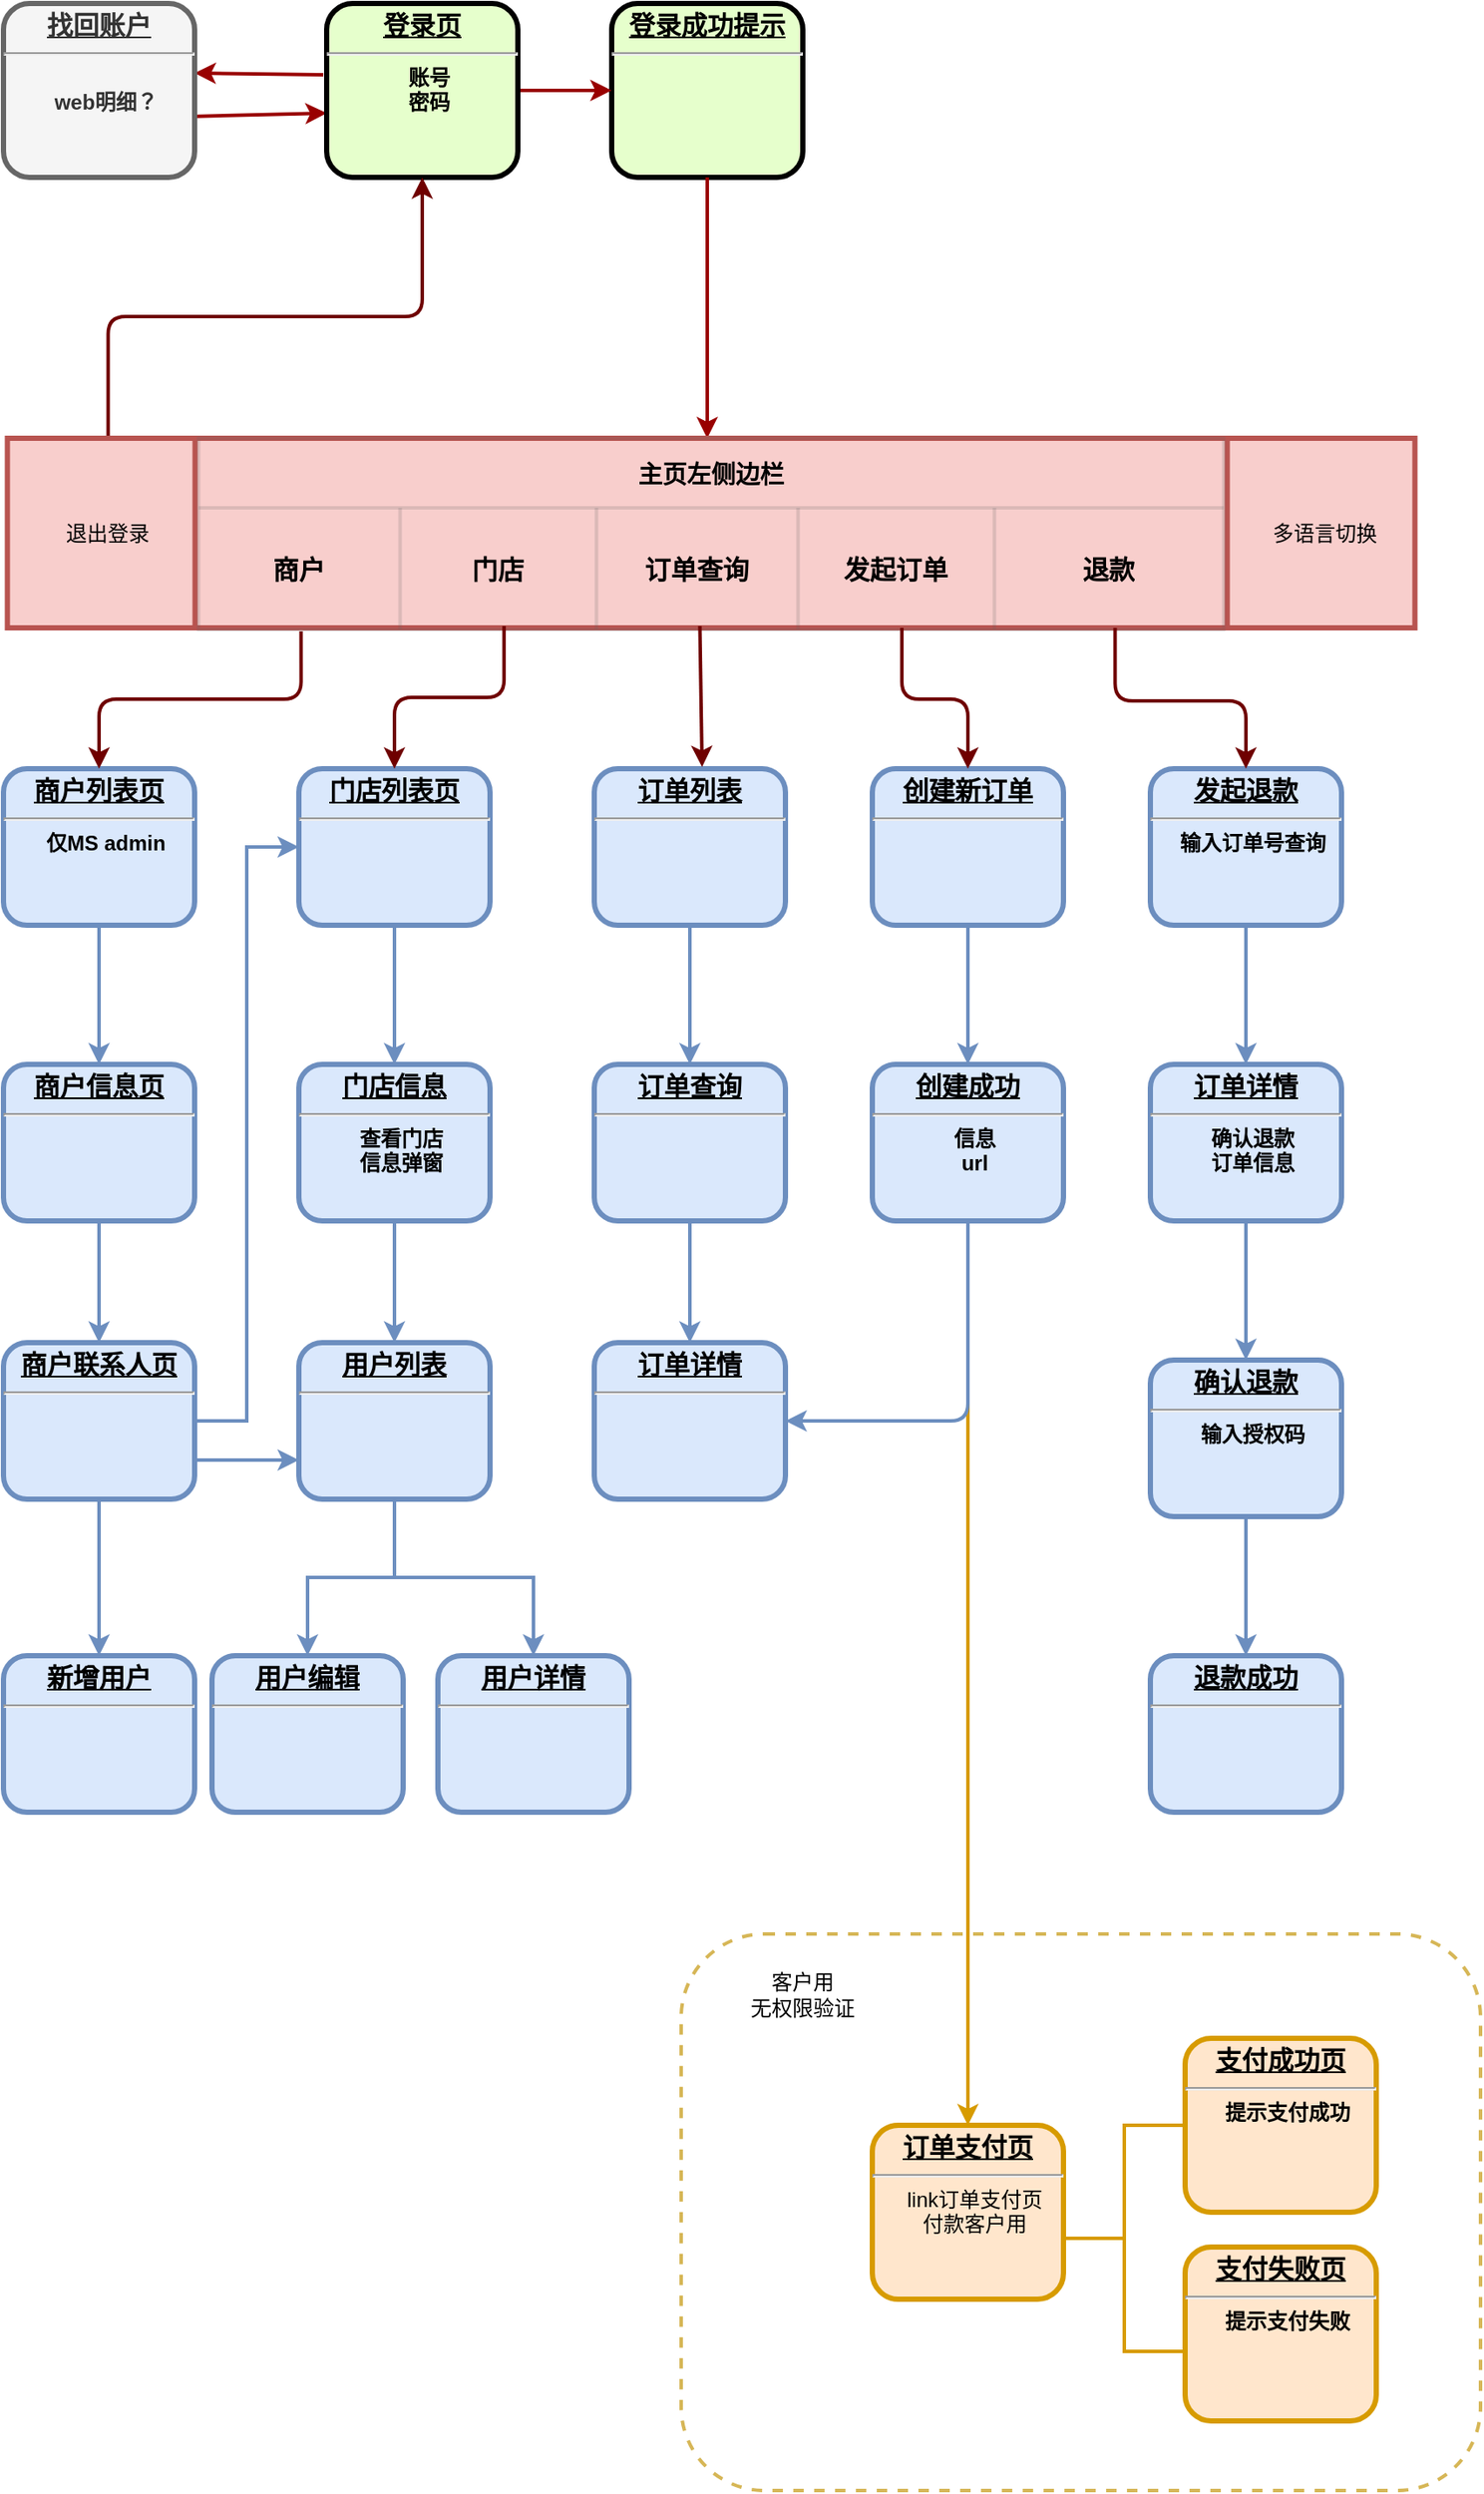<mxfile version="26.0.4">
  <diagram name="Page-1" id="c7558073-3199-34d8-9f00-42111426c3f3">
    <mxGraphModel dx="1434" dy="746" grid="1" gridSize="10" guides="1" tooltips="1" connect="1" arrows="1" fold="1" page="1" pageScale="1" pageWidth="826" pageHeight="1169" background="none" math="0" shadow="0">
      <root>
        <mxCell id="0" />
        <mxCell id="1" parent="0" />
        <mxCell id="2" value="&lt;p style=&quot;margin: 0px; margin-top: 4px; text-align: center; text-decoration: underline;&quot;&gt;&lt;font style=&quot;font-size: 15px;&quot;&gt;登录成功提示&lt;/font&gt;&lt;/p&gt;&lt;hr&gt;&lt;p style=&quot;margin: 0px; margin-left: 8px;&quot;&gt;&lt;br&gt;&lt;/p&gt;" style="verticalAlign=middle;align=center;overflow=fill;fontSize=12;fontFamily=Helvetica;html=1;rounded=1;fontStyle=1;strokeWidth=3;fillColor=#E6FFCC;strokeColor=default;fontColor=default;" parent="1" vertex="1">
          <mxGeometry x="380" y="60" width="110" height="100" as="geometry" />
        </mxCell>
        <mxCell id="5AorsIgvm4bH7aJcMWdh-177" value="" style="edgeStyle=elbowEdgeStyle;rounded=0;orthogonalLoop=1;jettySize=auto;html=1;fillColor=#dae8fc;strokeColor=#6c8ebf;strokeWidth=2;" edge="1" parent="1" source="10" target="5AorsIgvm4bH7aJcMWdh-176">
          <mxGeometry relative="1" as="geometry" />
        </mxCell>
        <mxCell id="10" value="&lt;p style=&quot;margin: 0px; margin-top: 4px; text-align: center; text-decoration: underline;&quot;&gt;&lt;strong&gt;&lt;font style=&quot;font-size: 15px;&quot;&gt;商户列表页&lt;/font&gt;&lt;/strong&gt;&lt;/p&gt;&lt;hr&gt;&lt;p style=&quot;margin: 0px; margin-left: 8px;&quot;&gt;仅MS admin&lt;/p&gt;" style="verticalAlign=middle;align=center;overflow=fill;fontSize=12;fontFamily=Helvetica;html=1;rounded=1;fontStyle=1;strokeWidth=3;fillColor=#dae8fc;strokeColor=#6c8ebf;" parent="1" vertex="1">
          <mxGeometry x="30" y="500" width="110" height="90" as="geometry" />
        </mxCell>
        <mxCell id="92" value="" style="edgeStyle=elbowEdgeStyle;elbow=horizontal;strokeColor=#990000;strokeWidth=2;exitX=0.5;exitY=1;exitDx=0;exitDy=0;" parent="1" source="2" target="5AorsIgvm4bH7aJcMWdh-110" edge="1">
          <mxGeometry width="100" height="100" relative="1" as="geometry">
            <mxPoint x="250" y="422" as="sourcePoint" />
            <mxPoint x="439" y="290" as="targetPoint" />
            <Array as="points" />
          </mxGeometry>
        </mxCell>
        <mxCell id="93" value="" style="elbow=horizontal;strokeColor=#990000;strokeWidth=2;entryX=0;entryY=0.63;entryDx=0;entryDy=0;entryPerimeter=0;exitX=0.973;exitY=0.65;exitDx=0;exitDy=0;exitPerimeter=0;" parent="1" source="5AorsIgvm4bH7aJcMWdh-119" target="5AorsIgvm4bH7aJcMWdh-97" edge="1">
          <mxGeometry width="100" height="100" relative="1" as="geometry">
            <mxPoint x="121.98" y="131" as="sourcePoint" />
            <mxPoint x="100" y="200" as="targetPoint" />
          </mxGeometry>
        </mxCell>
        <mxCell id="5AorsIgvm4bH7aJcMWdh-99" value="" style="edgeStyle=orthogonalEdgeStyle;rounded=1;orthogonalLoop=1;jettySize=auto;html=1;curved=0;strokeWidth=2;strokeColor=light-dark(#990000, #ededed);" edge="1" parent="1" source="5AorsIgvm4bH7aJcMWdh-97" target="2">
          <mxGeometry relative="1" as="geometry">
            <Array as="points">
              <mxPoint x="270" y="121" />
            </Array>
          </mxGeometry>
        </mxCell>
        <mxCell id="5AorsIgvm4bH7aJcMWdh-97" value="&lt;p style=&quot;margin: 0px; margin-top: 4px; text-align: center; text-decoration: underline;&quot;&gt;&lt;font style=&quot;font-size: 15px;&quot;&gt;登录页&lt;/font&gt;&lt;/p&gt;&lt;hr&gt;&lt;p style=&quot;margin: 0px; margin-left: 8px;&quot;&gt;账号&lt;/p&gt;&lt;p style=&quot;margin: 0px; margin-left: 8px;&quot;&gt;密码&lt;/p&gt;&lt;p style=&quot;margin: 0px; margin-left: 8px;&quot;&gt;&lt;br&gt;&lt;/p&gt;" style="verticalAlign=middle;align=center;overflow=fill;fontSize=12;fontFamily=Helvetica;html=1;rounded=1;fontStyle=1;strokeWidth=3;fillColor=#E6FFCC" vertex="1" parent="1">
          <mxGeometry x="216" y="60" width="110" height="100" as="geometry" />
        </mxCell>
        <mxCell id="5AorsIgvm4bH7aJcMWdh-115" style="edgeStyle=elbowEdgeStyle;rounded=1;orthogonalLoop=1;jettySize=auto;html=1;exitX=0.5;exitY=0;exitDx=0;exitDy=0;curved=0;strokeWidth=2;entryX=0.5;entryY=1;entryDx=0;entryDy=0;elbow=vertical;fillColor=#a20025;strokeColor=#6F0000;" edge="1" parent="1" source="5AorsIgvm4bH7aJcMWdh-111" target="5AorsIgvm4bH7aJcMWdh-97">
          <mxGeometry relative="1" as="geometry">
            <mxPoint x="240" y="270" as="targetPoint" />
            <Array as="points">
              <mxPoint x="200" y="240" />
            </Array>
          </mxGeometry>
        </mxCell>
        <mxCell id="5AorsIgvm4bH7aJcMWdh-118" value="" style="elbow=vertical;strokeColor=#990000;strokeWidth=2;exitX=-0.018;exitY=0.41;exitDx=0;exitDy=0;exitPerimeter=0;entryX=1;entryY=0.4;entryDx=0;entryDy=0;entryPerimeter=0;" edge="1" parent="1" source="5AorsIgvm4bH7aJcMWdh-97" target="5AorsIgvm4bH7aJcMWdh-119">
          <mxGeometry width="100" height="100" relative="1" as="geometry">
            <mxPoint x="210" y="110" as="sourcePoint" />
            <mxPoint x="118.02" y="110" as="targetPoint" />
          </mxGeometry>
        </mxCell>
        <mxCell id="5AorsIgvm4bH7aJcMWdh-119" value="&lt;p style=&quot;margin: 0px; margin-top: 4px; text-align: center; text-decoration: underline;&quot;&gt;&lt;font style=&quot;font-size: 15px;&quot;&gt;找回账户&lt;/font&gt;&lt;/p&gt;&lt;hr&gt;&lt;p style=&quot;margin: 0px; margin-left: 8px;&quot;&gt;&lt;br&gt;&lt;/p&gt;&lt;p style=&quot;margin: 0px; margin-left: 8px;&quot;&gt;web明细？&lt;/p&gt;" style="verticalAlign=middle;align=center;overflow=fill;fontSize=12;fontFamily=Helvetica;html=1;rounded=1;fontStyle=1;strokeWidth=3;fillColor=#f5f5f5;strokeColor=#666666;fontColor=#333333;" vertex="1" parent="1">
          <mxGeometry x="30" y="60" width="110" height="100" as="geometry" />
        </mxCell>
        <mxCell id="5AorsIgvm4bH7aJcMWdh-158" value="" style="group;fillColor=#ffe6cc;strokeColor=#d79b00;" vertex="1" connectable="0" parent="1">
          <mxGeometry x="142.25" y="310" width="700" height="110" as="geometry" />
        </mxCell>
        <mxCell id="5AorsIgvm4bH7aJcMWdh-110" value="" style="shape=process;whiteSpace=wrap;align=center;verticalAlign=middle;size=0.133;fontStyle=1;strokeWidth=3;fillColor=#f8cecc;fontSize=15;strokeColor=#b85450;" vertex="1" parent="5AorsIgvm4bH7aJcMWdh-158">
          <mxGeometry x="-110" width="810" height="109" as="geometry" />
        </mxCell>
        <mxCell id="5AorsIgvm4bH7aJcMWdh-116" value="多语言切换" style="text;strokeColor=none;align=center;fillColor=none;html=1;verticalAlign=middle;whiteSpace=wrap;rounded=0;" vertex="1" parent="5AorsIgvm4bH7aJcMWdh-158">
          <mxGeometry x="612.75" y="40" width="70.542" height="30" as="geometry" />
        </mxCell>
        <mxCell id="5AorsIgvm4bH7aJcMWdh-151" value="主页左侧边栏" style="shape=table;startSize=40;container=1;collapsible=0;childLayout=tableLayout;fillColor=none;fontSize=14;fontStyle=1;strokeColor=light-dark(#666666,#EDEDED);opacity=20;strokeWidth=2;" vertex="1" parent="5AorsIgvm4bH7aJcMWdh-158">
          <mxGeometry width="590" height="110" as="geometry" />
        </mxCell>
        <mxCell id="5AorsIgvm4bH7aJcMWdh-152" value="" style="shape=tableRow;horizontal=0;startSize=0;swimlaneHead=0;swimlaneBody=0;strokeColor=light-dark(#000000,#EDEDED);top=0;left=0;bottom=0;right=0;collapsible=0;dropTarget=0;fillColor=none;points=[[0,0.5],[1,0.5]];portConstraint=eastwest;opacity=70;" vertex="1" parent="5AorsIgvm4bH7aJcMWdh-151">
          <mxGeometry y="40" width="590" height="70" as="geometry" />
        </mxCell>
        <mxCell id="5AorsIgvm4bH7aJcMWdh-153" value="&lt;span style=&quot;font-size: 15px; font-weight: 700;&quot;&gt;商户&lt;/span&gt;" style="shape=partialRectangle;html=1;whiteSpace=wrap;connectable=0;strokeColor=light-dark(#000000,#EDEDED);overflow=hidden;fillColor=none;top=0;left=0;bottom=0;right=0;pointerEvents=1;opacity=70;" vertex="1" parent="5AorsIgvm4bH7aJcMWdh-152">
          <mxGeometry width="116" height="70" as="geometry">
            <mxRectangle width="116" height="70" as="alternateBounds" />
          </mxGeometry>
        </mxCell>
        <mxCell id="5AorsIgvm4bH7aJcMWdh-154" value="&lt;span style=&quot;font-size: 15px; font-weight: 700;&quot;&gt;门店&lt;/span&gt;" style="shape=partialRectangle;html=1;whiteSpace=wrap;connectable=0;strokeColor=light-dark(#000000,#EDEDED);overflow=hidden;fillColor=none;top=0;left=0;bottom=0;right=0;pointerEvents=1;opacity=70;" vertex="1" parent="5AorsIgvm4bH7aJcMWdh-152">
          <mxGeometry x="116" width="113" height="70" as="geometry">
            <mxRectangle width="113" height="70" as="alternateBounds" />
          </mxGeometry>
        </mxCell>
        <mxCell id="5AorsIgvm4bH7aJcMWdh-155" value="&lt;span style=&quot;font-size: 15px; font-weight: 700;&quot;&gt;订单查询&lt;/span&gt;" style="shape=partialRectangle;html=1;whiteSpace=wrap;connectable=0;strokeColor=light-dark(#000000,#EDEDED);overflow=hidden;fillColor=none;top=0;left=0;bottom=0;right=0;pointerEvents=1;opacity=70;" vertex="1" parent="5AorsIgvm4bH7aJcMWdh-152">
          <mxGeometry x="229" width="116" height="70" as="geometry">
            <mxRectangle width="116" height="70" as="alternateBounds" />
          </mxGeometry>
        </mxCell>
        <mxCell id="5AorsIgvm4bH7aJcMWdh-156" value="&lt;span style=&quot;font-size: 15px; font-weight: 700;&quot;&gt;发起订单&lt;/span&gt;" style="shape=partialRectangle;html=1;whiteSpace=wrap;connectable=0;strokeColor=light-dark(#000000,#EDEDED);overflow=hidden;fillColor=none;top=0;left=0;bottom=0;right=0;pointerEvents=1;opacity=70;" vertex="1" parent="5AorsIgvm4bH7aJcMWdh-152">
          <mxGeometry x="345" width="113" height="70" as="geometry">
            <mxRectangle width="113" height="70" as="alternateBounds" />
          </mxGeometry>
        </mxCell>
        <mxCell id="5AorsIgvm4bH7aJcMWdh-157" value="&lt;span style=&quot;font-size: 15px; font-weight: 700;&quot;&gt;退款&lt;/span&gt;" style="shape=partialRectangle;html=1;whiteSpace=wrap;connectable=0;strokeColor=light-dark(#000000,#EDEDED);overflow=hidden;fillColor=none;top=0;left=0;bottom=0;right=0;pointerEvents=1;opacity=70;" vertex="1" parent="5AorsIgvm4bH7aJcMWdh-152">
          <mxGeometry x="458" width="132" height="70" as="geometry">
            <mxRectangle width="132" height="70" as="alternateBounds" />
          </mxGeometry>
        </mxCell>
        <mxCell id="5AorsIgvm4bH7aJcMWdh-111" value="&lt;div&gt;&lt;span style=&quot;background-color: transparent; color: light-dark(rgb(0, 0, 0), rgb(255, 255, 255));&quot;&gt;退出登录&lt;/span&gt;&lt;/div&gt;" style="text;strokeColor=none;align=center;fillColor=none;html=1;verticalAlign=middle;whiteSpace=wrap;rounded=0;" vertex="1" parent="5AorsIgvm4bH7aJcMWdh-158">
          <mxGeometry x="-82.248" y="39.5" width="60.465" height="30" as="geometry" />
        </mxCell>
        <mxCell id="5AorsIgvm4bH7aJcMWdh-181" value="" style="edgeStyle=elbowEdgeStyle;rounded=0;orthogonalLoop=1;jettySize=auto;html=1;fillColor=#dae8fc;strokeColor=#6c8ebf;strokeWidth=2;" edge="1" parent="1" source="5AorsIgvm4bH7aJcMWdh-159" target="5AorsIgvm4bH7aJcMWdh-180">
          <mxGeometry relative="1" as="geometry" />
        </mxCell>
        <mxCell id="5AorsIgvm4bH7aJcMWdh-159" value="&lt;p style=&quot;margin: 0px; margin-top: 4px; text-align: center; text-decoration: underline;&quot;&gt;&lt;strong&gt;&lt;font style=&quot;font-size: 15px;&quot;&gt;门店列表页&lt;/font&gt;&lt;/strong&gt;&lt;/p&gt;&lt;hr&gt;&lt;p style=&quot;margin: 0px; margin-left: 8px;&quot;&gt;&lt;br&gt;&lt;/p&gt;" style="verticalAlign=middle;align=center;overflow=fill;fontSize=12;fontFamily=Helvetica;html=1;rounded=1;fontStyle=1;strokeWidth=3;fillColor=#dae8fc;strokeColor=#6c8ebf;" vertex="1" parent="1">
          <mxGeometry x="200" y="500" width="110" height="90" as="geometry" />
        </mxCell>
        <mxCell id="5AorsIgvm4bH7aJcMWdh-162" value="" style="edgeStyle=elbowEdgeStyle;rounded=0;orthogonalLoop=1;jettySize=auto;html=1;fillColor=#dae8fc;strokeColor=#6c8ebf;strokeWidth=2;" edge="1" parent="1" source="5AorsIgvm4bH7aJcMWdh-160" target="5AorsIgvm4bH7aJcMWdh-161">
          <mxGeometry relative="1" as="geometry" />
        </mxCell>
        <mxCell id="5AorsIgvm4bH7aJcMWdh-160" value="&lt;p style=&quot;margin: 0px; margin-top: 4px; text-align: center; text-decoration: underline;&quot;&gt;&lt;span style=&quot;font-size: 15px;&quot;&gt;订单列表&lt;/span&gt;&lt;/p&gt;&lt;hr&gt;&lt;p style=&quot;margin: 0px; margin-left: 8px;&quot;&gt;&lt;br&gt;&lt;/p&gt;" style="verticalAlign=middle;align=center;overflow=fill;fontSize=12;fontFamily=Helvetica;html=1;rounded=1;fontStyle=1;strokeWidth=3;fillColor=#dae8fc;strokeColor=#6c8ebf;" vertex="1" parent="1">
          <mxGeometry x="370" y="500" width="110" height="90" as="geometry" />
        </mxCell>
        <mxCell id="5AorsIgvm4bH7aJcMWdh-167" value="" style="edgeStyle=elbowEdgeStyle;rounded=0;orthogonalLoop=1;jettySize=auto;html=1;fillColor=#dae8fc;strokeColor=#6c8ebf;strokeWidth=2;" edge="1" parent="1" source="5AorsIgvm4bH7aJcMWdh-161" target="5AorsIgvm4bH7aJcMWdh-166">
          <mxGeometry relative="1" as="geometry" />
        </mxCell>
        <mxCell id="5AorsIgvm4bH7aJcMWdh-161" value="&lt;p style=&quot;margin: 0px; margin-top: 4px; text-align: center; text-decoration: underline;&quot;&gt;&lt;span style=&quot;font-size: 15px;&quot;&gt;订单查询&lt;/span&gt;&lt;/p&gt;&lt;hr&gt;&lt;p style=&quot;margin: 0px; margin-left: 8px;&quot;&gt;&lt;br&gt;&lt;/p&gt;" style="verticalAlign=middle;align=center;overflow=fill;fontSize=12;fontFamily=Helvetica;html=1;rounded=1;fontStyle=1;strokeWidth=3;fillColor=#dae8fc;strokeColor=#6c8ebf;" vertex="1" parent="1">
          <mxGeometry x="370" y="670" width="110" height="90" as="geometry" />
        </mxCell>
        <mxCell id="5AorsIgvm4bH7aJcMWdh-163" value="" style="group" vertex="1" connectable="0" parent="1">
          <mxGeometry x="530" y="1230" width="290" height="220" as="geometry" />
        </mxCell>
        <mxCell id="5AorsIgvm4bH7aJcMWdh-121" value="&lt;p style=&quot;margin: 0px; margin-top: 4px; text-align: center; text-decoration: underline;&quot;&gt;&lt;span style=&quot;font-size: 15px;&quot;&gt;订单支付页&lt;/span&gt;&lt;/p&gt;&lt;hr&gt;&lt;p style=&quot;margin: 0px; margin-left: 8px;&quot;&gt;&lt;span style=&quot;font-weight: normal;&quot;&gt;link订单支付页&lt;/span&gt;&lt;/p&gt;&lt;p style=&quot;margin: 0px; margin-left: 8px;&quot;&gt;&lt;span style=&quot;font-weight: normal;&quot;&gt;付款客户用&lt;/span&gt;&lt;/p&gt;" style="verticalAlign=middle;align=center;overflow=fill;fontSize=12;fontFamily=Helvetica;html=1;rounded=1;fontStyle=1;strokeWidth=3;fillColor=#ffe6cc;strokeColor=#d79b00;" vertex="1" parent="5AorsIgvm4bH7aJcMWdh-163">
          <mxGeometry y="50" width="110" height="100" as="geometry" />
        </mxCell>
        <mxCell id="5AorsIgvm4bH7aJcMWdh-122" value="&lt;p style=&quot;margin: 0px; margin-top: 4px; text-align: center; text-decoration: underline;&quot;&gt;&lt;span style=&quot;font-size: 15px;&quot;&gt;支付成功页&lt;/span&gt;&lt;/p&gt;&lt;hr&gt;&lt;p style=&quot;margin: 0px; margin-left: 8px;&quot;&gt;提示支付成功&lt;/p&gt;" style="verticalAlign=middle;align=center;overflow=fill;fontSize=12;fontFamily=Helvetica;html=1;rounded=1;fontStyle=1;strokeWidth=3;fillColor=#ffe6cc;strokeColor=#d79b00;" vertex="1" parent="5AorsIgvm4bH7aJcMWdh-163">
          <mxGeometry x="180" width="110" height="100" as="geometry" />
        </mxCell>
        <mxCell id="5AorsIgvm4bH7aJcMWdh-125" value="" style="strokeWidth=2;html=1;shape=mxgraph.flowchart.annotation_2;align=left;labelPosition=right;pointerEvents=1;fillColor=#ffe6cc;strokeColor=#d79b00;" vertex="1" parent="5AorsIgvm4bH7aJcMWdh-163">
          <mxGeometry x="110" y="50" width="70" height="130" as="geometry" />
        </mxCell>
        <mxCell id="5AorsIgvm4bH7aJcMWdh-130" value="&lt;p style=&quot;margin: 0px; margin-top: 4px; text-align: center; text-decoration: underline;&quot;&gt;&lt;span style=&quot;font-size: 15px;&quot;&gt;支付失败页&lt;/span&gt;&lt;/p&gt;&lt;hr&gt;&lt;p style=&quot;margin: 0px; margin-left: 8px;&quot;&gt;提示支付失败&lt;/p&gt;&lt;p style=&quot;margin: 0px; margin-left: 8px;&quot;&gt;&lt;br&gt;&lt;/p&gt;" style="verticalAlign=middle;align=center;overflow=fill;fontSize=12;fontFamily=Helvetica;html=1;rounded=1;fontStyle=1;strokeWidth=3;fillColor=#ffe6cc;strokeColor=#d79b00;" vertex="1" parent="5AorsIgvm4bH7aJcMWdh-163">
          <mxGeometry x="180" y="120" width="110" height="100" as="geometry" />
        </mxCell>
        <mxCell id="5AorsIgvm4bH7aJcMWdh-166" value="&lt;p style=&quot;margin: 0px; margin-top: 4px; text-align: center; text-decoration: underline;&quot;&gt;&lt;span style=&quot;font-size: 15px;&quot;&gt;订单详情&lt;/span&gt;&lt;/p&gt;&lt;hr&gt;&lt;p style=&quot;margin: 0px; margin-left: 8px;&quot;&gt;&lt;br&gt;&lt;/p&gt;" style="verticalAlign=middle;align=center;overflow=fill;fontSize=12;fontFamily=Helvetica;html=1;rounded=1;fontStyle=1;strokeWidth=3;fillColor=#dae8fc;strokeColor=#6c8ebf;" vertex="1" parent="1">
          <mxGeometry x="370" y="830" width="110" height="90" as="geometry" />
        </mxCell>
        <mxCell id="5AorsIgvm4bH7aJcMWdh-201" style="edgeStyle=elbowEdgeStyle;rounded=1;orthogonalLoop=1;jettySize=auto;html=1;exitX=0.5;exitY=1;exitDx=0;exitDy=0;curved=0;fillColor=#ffe6cc;strokeColor=#d79b00;strokeWidth=2;elbow=vertical;" edge="1" parent="1" source="5AorsIgvm4bH7aJcMWdh-213" target="5AorsIgvm4bH7aJcMWdh-121">
          <mxGeometry relative="1" as="geometry" />
        </mxCell>
        <mxCell id="5AorsIgvm4bH7aJcMWdh-214" value="" style="edgeStyle=elbowEdgeStyle;rounded=0;orthogonalLoop=1;jettySize=auto;html=1;fillColor=#dae8fc;strokeColor=#6c8ebf;strokeWidth=2;" edge="1" parent="1" source="5AorsIgvm4bH7aJcMWdh-168" target="5AorsIgvm4bH7aJcMWdh-213">
          <mxGeometry relative="1" as="geometry" />
        </mxCell>
        <mxCell id="5AorsIgvm4bH7aJcMWdh-168" value="&lt;p style=&quot;margin: 0px; margin-top: 4px; text-align: center; text-decoration: underline;&quot;&gt;&lt;span style=&quot;font-size: 15px;&quot;&gt;创建新订单&lt;/span&gt;&lt;/p&gt;&lt;hr&gt;&lt;p style=&quot;margin: 0px; margin-left: 8px;&quot;&gt;&lt;br&gt;&lt;/p&gt;" style="verticalAlign=middle;align=center;overflow=fill;fontSize=12;fontFamily=Helvetica;html=1;rounded=1;fontStyle=1;strokeWidth=3;fillColor=#dae8fc;strokeColor=#6c8ebf;" vertex="1" parent="1">
          <mxGeometry x="530" y="500" width="110" height="90" as="geometry" />
        </mxCell>
        <mxCell id="5AorsIgvm4bH7aJcMWdh-171" value="" style="edgeStyle=elbowEdgeStyle;rounded=0;orthogonalLoop=1;jettySize=auto;html=1;fillColor=#dae8fc;strokeColor=#6c8ebf;strokeWidth=2;" edge="1" parent="1" source="5AorsIgvm4bH7aJcMWdh-169" target="5AorsIgvm4bH7aJcMWdh-170">
          <mxGeometry relative="1" as="geometry" />
        </mxCell>
        <mxCell id="5AorsIgvm4bH7aJcMWdh-169" value="&lt;p style=&quot;margin: 0px; margin-top: 4px; text-align: center; text-decoration: underline;&quot;&gt;&lt;span style=&quot;font-size: 15px;&quot;&gt;发起退款&lt;/span&gt;&lt;/p&gt;&lt;hr&gt;&lt;p style=&quot;margin: 0px; margin-left: 8px;&quot;&gt;输入订单号查询&lt;/p&gt;" style="verticalAlign=middle;align=center;overflow=fill;fontSize=12;fontFamily=Helvetica;html=1;rounded=1;fontStyle=1;strokeWidth=3;fillColor=#dae8fc;strokeColor=#6c8ebf;" vertex="1" parent="1">
          <mxGeometry x="690" y="500" width="110" height="90" as="geometry" />
        </mxCell>
        <mxCell id="5AorsIgvm4bH7aJcMWdh-173" value="" style="edgeStyle=elbowEdgeStyle;rounded=0;orthogonalLoop=1;jettySize=auto;html=1;fillColor=#dae8fc;strokeColor=#6c8ebf;strokeWidth=2;" edge="1" parent="1" source="5AorsIgvm4bH7aJcMWdh-170" target="5AorsIgvm4bH7aJcMWdh-172">
          <mxGeometry relative="1" as="geometry" />
        </mxCell>
        <mxCell id="5AorsIgvm4bH7aJcMWdh-170" value="&lt;p style=&quot;margin: 0px; margin-top: 4px; text-align: center; text-decoration: underline;&quot;&gt;&lt;span style=&quot;font-size: 15px;&quot;&gt;订单详情&lt;/span&gt;&lt;/p&gt;&lt;hr&gt;&lt;p style=&quot;margin: 0px; margin-left: 8px;&quot;&gt;确认退款&lt;/p&gt;&lt;p style=&quot;margin: 0px; margin-left: 8px;&quot;&gt;订单信息&lt;/p&gt;" style="verticalAlign=middle;align=center;overflow=fill;fontSize=12;fontFamily=Helvetica;html=1;rounded=1;fontStyle=1;strokeWidth=3;fillColor=#dae8fc;strokeColor=#6c8ebf;" vertex="1" parent="1">
          <mxGeometry x="690" y="670" width="110" height="90" as="geometry" />
        </mxCell>
        <mxCell id="5AorsIgvm4bH7aJcMWdh-175" value="" style="edgeStyle=elbowEdgeStyle;rounded=0;orthogonalLoop=1;jettySize=auto;html=1;fillColor=#dae8fc;strokeColor=#6c8ebf;strokeWidth=2;" edge="1" parent="1" source="5AorsIgvm4bH7aJcMWdh-172" target="5AorsIgvm4bH7aJcMWdh-174">
          <mxGeometry relative="1" as="geometry" />
        </mxCell>
        <mxCell id="5AorsIgvm4bH7aJcMWdh-172" value="&lt;p style=&quot;margin: 0px; margin-top: 4px; text-align: center; text-decoration: underline;&quot;&gt;&lt;span style=&quot;font-size: 15px;&quot;&gt;确认退款&lt;/span&gt;&lt;/p&gt;&lt;hr&gt;&lt;p style=&quot;margin: 0px; margin-left: 8px;&quot;&gt;输入授权码&lt;/p&gt;" style="verticalAlign=middle;align=center;overflow=fill;fontSize=12;fontFamily=Helvetica;html=1;rounded=1;fontStyle=1;strokeWidth=3;fillColor=#dae8fc;strokeColor=#6c8ebf;" vertex="1" parent="1">
          <mxGeometry x="690" y="840" width="110" height="90" as="geometry" />
        </mxCell>
        <mxCell id="5AorsIgvm4bH7aJcMWdh-174" value="&lt;p style=&quot;margin: 0px; margin-top: 4px; text-align: center; text-decoration: underline;&quot;&gt;&lt;span style=&quot;font-size: 15px;&quot;&gt;退款成功&lt;/span&gt;&lt;/p&gt;&lt;hr&gt;&lt;p style=&quot;margin: 0px; margin-left: 8px;&quot;&gt;&lt;br&gt;&lt;/p&gt;" style="verticalAlign=middle;align=center;overflow=fill;fontSize=12;fontFamily=Helvetica;html=1;rounded=1;fontStyle=1;strokeWidth=3;fillColor=#dae8fc;strokeColor=#6c8ebf;" vertex="1" parent="1">
          <mxGeometry x="690.0" y="1010" width="110" height="90" as="geometry" />
        </mxCell>
        <mxCell id="5AorsIgvm4bH7aJcMWdh-179" value="" style="edgeStyle=elbowEdgeStyle;rounded=0;orthogonalLoop=1;jettySize=auto;html=1;fillColor=#dae8fc;strokeColor=#6c8ebf;strokeWidth=2;" edge="1" parent="1" source="5AorsIgvm4bH7aJcMWdh-176" target="5AorsIgvm4bH7aJcMWdh-178">
          <mxGeometry relative="1" as="geometry" />
        </mxCell>
        <mxCell id="5AorsIgvm4bH7aJcMWdh-176" value="&lt;p style=&quot;margin: 0px; margin-top: 4px; text-align: center; text-decoration: underline;&quot;&gt;&lt;strong&gt;&lt;font style=&quot;font-size: 15px;&quot;&gt;商户信息页&lt;/font&gt;&lt;/strong&gt;&lt;/p&gt;&lt;hr&gt;&lt;p style=&quot;margin: 0px; margin-left: 8px;&quot;&gt;&lt;br&gt;&lt;/p&gt;" style="verticalAlign=middle;align=center;overflow=fill;fontSize=12;fontFamily=Helvetica;html=1;rounded=1;fontStyle=1;strokeWidth=3;fillColor=#dae8fc;strokeColor=#6c8ebf;" vertex="1" parent="1">
          <mxGeometry x="30" y="670" width="110" height="90" as="geometry" />
        </mxCell>
        <mxCell id="5AorsIgvm4bH7aJcMWdh-187" style="edgeStyle=elbowEdgeStyle;rounded=0;orthogonalLoop=1;jettySize=auto;html=1;exitX=1;exitY=0.5;exitDx=0;exitDy=0;entryX=0;entryY=0.5;entryDx=0;entryDy=0;strokeWidth=2;fillColor=#dae8fc;strokeColor=#6c8ebf;" edge="1" parent="1" source="5AorsIgvm4bH7aJcMWdh-178" target="5AorsIgvm4bH7aJcMWdh-159">
          <mxGeometry relative="1" as="geometry" />
        </mxCell>
        <mxCell id="5AorsIgvm4bH7aJcMWdh-188" style="edgeStyle=elbowEdgeStyle;rounded=0;orthogonalLoop=1;jettySize=auto;html=1;exitX=1;exitY=0.75;exitDx=0;exitDy=0;entryX=0;entryY=0.75;entryDx=0;entryDy=0;elbow=vertical;fillColor=#dae8fc;strokeColor=#6c8ebf;strokeWidth=2;" edge="1" parent="1" source="5AorsIgvm4bH7aJcMWdh-178" target="5AorsIgvm4bH7aJcMWdh-182">
          <mxGeometry relative="1" as="geometry" />
        </mxCell>
        <mxCell id="5AorsIgvm4bH7aJcMWdh-178" value="&lt;p style=&quot;margin: 0px; margin-top: 4px; text-align: center; text-decoration: underline;&quot;&gt;&lt;strong&gt;&lt;font style=&quot;font-size: 15px;&quot;&gt;商户联系人页&lt;/font&gt;&lt;/strong&gt;&lt;/p&gt;&lt;hr&gt;&lt;p style=&quot;margin: 0px; margin-left: 8px;&quot;&gt;&lt;br&gt;&lt;/p&gt;" style="verticalAlign=middle;align=center;overflow=fill;fontSize=12;fontFamily=Helvetica;html=1;rounded=1;fontStyle=1;strokeWidth=3;fillColor=#dae8fc;strokeColor=#6c8ebf;" vertex="1" parent="1">
          <mxGeometry x="30" y="830" width="110" height="90" as="geometry" />
        </mxCell>
        <mxCell id="5AorsIgvm4bH7aJcMWdh-183" value="" style="edgeStyle=elbowEdgeStyle;rounded=0;orthogonalLoop=1;jettySize=auto;html=1;fillColor=#dae8fc;strokeColor=#6c8ebf;strokeWidth=2;" edge="1" parent="1" source="5AorsIgvm4bH7aJcMWdh-180" target="5AorsIgvm4bH7aJcMWdh-182">
          <mxGeometry relative="1" as="geometry" />
        </mxCell>
        <mxCell id="5AorsIgvm4bH7aJcMWdh-180" value="&lt;p style=&quot;margin: 0px; margin-top: 4px; text-align: center; text-decoration: underline;&quot;&gt;&lt;span style=&quot;font-size: 15px;&quot;&gt;门店信息&lt;/span&gt;&lt;/p&gt;&lt;hr&gt;&lt;p style=&quot;margin: 0px; margin-left: 8px;&quot;&gt;查看门店&lt;/p&gt;&lt;p style=&quot;margin: 0px; margin-left: 8px;&quot;&gt;信息弹窗&lt;/p&gt;" style="verticalAlign=middle;align=center;overflow=fill;fontSize=12;fontFamily=Helvetica;html=1;rounded=1;fontStyle=1;strokeWidth=3;fillColor=#dae8fc;strokeColor=#6c8ebf;" vertex="1" parent="1">
          <mxGeometry x="200" y="670" width="110" height="90" as="geometry" />
        </mxCell>
        <mxCell id="5AorsIgvm4bH7aJcMWdh-193" style="edgeStyle=elbowEdgeStyle;rounded=0;orthogonalLoop=1;jettySize=auto;html=1;entryX=0.5;entryY=0;entryDx=0;entryDy=0;elbow=vertical;fillColor=#dae8fc;strokeColor=#6c8ebf;strokeWidth=2;" edge="1" parent="1" source="5AorsIgvm4bH7aJcMWdh-182" target="5AorsIgvm4bH7aJcMWdh-192">
          <mxGeometry relative="1" as="geometry" />
        </mxCell>
        <mxCell id="5AorsIgvm4bH7aJcMWdh-194" style="edgeStyle=elbowEdgeStyle;rounded=0;orthogonalLoop=1;jettySize=auto;html=1;entryX=0.5;entryY=0;entryDx=0;entryDy=0;elbow=vertical;fillColor=#dae8fc;strokeColor=#6c8ebf;strokeWidth=2;" edge="1" parent="1" source="5AorsIgvm4bH7aJcMWdh-182" target="5AorsIgvm4bH7aJcMWdh-185">
          <mxGeometry relative="1" as="geometry" />
        </mxCell>
        <mxCell id="5AorsIgvm4bH7aJcMWdh-182" value="&lt;p style=&quot;margin: 0px; margin-top: 4px; text-align: center; text-decoration: underline;&quot;&gt;&lt;span style=&quot;font-size: 15px;&quot;&gt;用户列表&lt;/span&gt;&lt;/p&gt;&lt;hr&gt;&lt;p style=&quot;margin: 0px; margin-left: 8px;&quot;&gt;&lt;br&gt;&lt;/p&gt;" style="verticalAlign=middle;align=center;overflow=fill;fontSize=12;fontFamily=Helvetica;html=1;rounded=1;fontStyle=1;strokeWidth=3;fillColor=#dae8fc;strokeColor=#6c8ebf;" vertex="1" parent="1">
          <mxGeometry x="200" y="830" width="110" height="90" as="geometry" />
        </mxCell>
        <mxCell id="5AorsIgvm4bH7aJcMWdh-185" value="&lt;p style=&quot;margin: 0px; margin-top: 4px; text-align: center; text-decoration: underline;&quot;&gt;&lt;span style=&quot;font-size: 15px;&quot;&gt;用户详情&lt;/span&gt;&lt;/p&gt;&lt;hr&gt;&lt;p style=&quot;margin: 0px; margin-left: 8px;&quot;&gt;&lt;br&gt;&lt;/p&gt;" style="verticalAlign=middle;align=center;overflow=fill;fontSize=12;fontFamily=Helvetica;html=1;rounded=1;fontStyle=1;strokeWidth=3;fillColor=#dae8fc;strokeColor=#6c8ebf;" vertex="1" parent="1">
          <mxGeometry x="280" y="1010" width="110" height="90" as="geometry" />
        </mxCell>
        <mxCell id="5AorsIgvm4bH7aJcMWdh-192" value="&lt;p style=&quot;margin: 0px; margin-top: 4px; text-align: center; text-decoration: underline;&quot;&gt;&lt;span style=&quot;font-size: 15px;&quot;&gt;用户编辑&lt;/span&gt;&lt;/p&gt;&lt;hr&gt;&lt;p style=&quot;margin: 0px; margin-left: 8px;&quot;&gt;&lt;br&gt;&lt;/p&gt;" style="verticalAlign=middle;align=center;overflow=fill;fontSize=12;fontFamily=Helvetica;html=1;rounded=1;fontStyle=1;strokeWidth=3;fillColor=#dae8fc;strokeColor=#6c8ebf;" vertex="1" parent="1">
          <mxGeometry x="150" y="1010" width="110" height="90" as="geometry" />
        </mxCell>
        <mxCell id="5AorsIgvm4bH7aJcMWdh-195" value="&lt;p style=&quot;margin: 0px; margin-top: 4px; text-align: center; text-decoration: underline;&quot;&gt;&lt;span style=&quot;font-size: 15px;&quot;&gt;新增用户&lt;/span&gt;&lt;/p&gt;&lt;hr&gt;&lt;p style=&quot;margin: 0px; margin-left: 8px;&quot;&gt;&lt;br&gt;&lt;/p&gt;" style="verticalAlign=middle;align=center;overflow=fill;fontSize=12;fontFamily=Helvetica;html=1;rounded=1;fontStyle=1;strokeWidth=3;fillColor=#dae8fc;strokeColor=#6c8ebf;" vertex="1" parent="1">
          <mxGeometry x="30" y="1010" width="110" height="90" as="geometry" />
        </mxCell>
        <mxCell id="5AorsIgvm4bH7aJcMWdh-199" style="edgeStyle=elbowEdgeStyle;rounded=1;orthogonalLoop=1;jettySize=auto;html=1;exitX=0.5;exitY=1;exitDx=0;exitDy=0;entryX=0.5;entryY=0;entryDx=0;entryDy=0;curved=0;fillColor=#dae8fc;strokeColor=#6c8ebf;strokeWidth=2;elbow=vertical;" edge="1" parent="1" source="5AorsIgvm4bH7aJcMWdh-178" target="5AorsIgvm4bH7aJcMWdh-195">
          <mxGeometry relative="1" as="geometry" />
        </mxCell>
        <mxCell id="5AorsIgvm4bH7aJcMWdh-203" value="" style="endArrow=classic;html=1;rounded=1;entryX=0.5;entryY=0;entryDx=0;entryDy=0;exitX=0.1;exitY=1.014;exitDx=0;exitDy=0;exitPerimeter=0;fillColor=#a20025;strokeColor=#6F0000;strokeWidth=2;edgeStyle=orthogonalEdgeStyle;" edge="1" parent="1" source="5AorsIgvm4bH7aJcMWdh-152" target="10">
          <mxGeometry width="50" height="50" relative="1" as="geometry">
            <mxPoint x="200" y="460" as="sourcePoint" />
            <mxPoint x="250" y="410" as="targetPoint" />
          </mxGeometry>
        </mxCell>
        <mxCell id="5AorsIgvm4bH7aJcMWdh-207" value="" style="endArrow=classic;html=1;rounded=1;exitX=0.298;exitY=0.971;exitDx=0;exitDy=0;exitPerimeter=0;entryX=0.5;entryY=0;entryDx=0;entryDy=0;edgeStyle=elbowEdgeStyle;elbow=vertical;fillColor=#a20025;strokeColor=#6F0000;strokeWidth=2;" edge="1" parent="1" source="5AorsIgvm4bH7aJcMWdh-152" target="5AorsIgvm4bH7aJcMWdh-159">
          <mxGeometry width="50" height="50" relative="1" as="geometry">
            <mxPoint x="330" y="460" as="sourcePoint" />
            <mxPoint x="380" y="410" as="targetPoint" />
          </mxGeometry>
        </mxCell>
        <mxCell id="5AorsIgvm4bH7aJcMWdh-208" value="" style="endArrow=classic;html=1;rounded=0;exitX=0.489;exitY=0.971;exitDx=0;exitDy=0;exitPerimeter=0;entryX=0.564;entryY=-0.011;entryDx=0;entryDy=0;entryPerimeter=0;fillColor=#a20025;strokeColor=#6F0000;strokeWidth=2;" edge="1" parent="1" source="5AorsIgvm4bH7aJcMWdh-152" target="5AorsIgvm4bH7aJcMWdh-160">
          <mxGeometry width="50" height="50" relative="1" as="geometry">
            <mxPoint x="410" y="590" as="sourcePoint" />
            <mxPoint x="450" y="480" as="targetPoint" />
            <Array as="points" />
          </mxGeometry>
        </mxCell>
        <mxCell id="5AorsIgvm4bH7aJcMWdh-210" value="" style="endArrow=classic;html=1;rounded=1;exitX=0.686;exitY=0.986;exitDx=0;exitDy=0;exitPerimeter=0;entryX=0.5;entryY=0;entryDx=0;entryDy=0;edgeStyle=elbowEdgeStyle;elbow=vertical;fillColor=#a20025;strokeColor=#6F0000;strokeWidth=2;curved=0;" edge="1" parent="1" source="5AorsIgvm4bH7aJcMWdh-152" target="5AorsIgvm4bH7aJcMWdh-168">
          <mxGeometry width="50" height="50" relative="1" as="geometry">
            <mxPoint x="410" y="590" as="sourcePoint" />
            <mxPoint x="460" y="540" as="targetPoint" />
            <Array as="points">
              <mxPoint x="570" y="460" />
            </Array>
          </mxGeometry>
        </mxCell>
        <mxCell id="5AorsIgvm4bH7aJcMWdh-211" value="" style="endArrow=classic;html=1;rounded=1;exitX=0.894;exitY=0.986;exitDx=0;exitDy=0;exitPerimeter=0;entryX=0.5;entryY=0;entryDx=0;entryDy=0;edgeStyle=elbowEdgeStyle;elbow=vertical;fillColor=#a20025;strokeColor=#6F0000;strokeWidth=2;curved=0;" edge="1" parent="1" source="5AorsIgvm4bH7aJcMWdh-152" target="5AorsIgvm4bH7aJcMWdh-169">
          <mxGeometry width="50" height="50" relative="1" as="geometry">
            <mxPoint x="690" y="420" as="sourcePoint" />
            <mxPoint x="728" y="501" as="targetPoint" />
            <Array as="points">
              <mxPoint x="713" y="461" />
            </Array>
          </mxGeometry>
        </mxCell>
        <mxCell id="5AorsIgvm4bH7aJcMWdh-213" value="&lt;p style=&quot;margin: 0px; margin-top: 4px; text-align: center; text-decoration: underline;&quot;&gt;&lt;span style=&quot;font-size: 15px;&quot;&gt;创建成功&lt;/span&gt;&lt;/p&gt;&lt;hr&gt;&lt;p style=&quot;margin: 0px; margin-left: 8px;&quot;&gt;信息&lt;/p&gt;&lt;p style=&quot;margin: 0px; margin-left: 8px;&quot;&gt;url&lt;/p&gt;" style="verticalAlign=middle;align=center;overflow=fill;fontSize=12;fontFamily=Helvetica;html=1;rounded=1;fontStyle=1;strokeWidth=3;fillColor=#dae8fc;strokeColor=#6c8ebf;" vertex="1" parent="1">
          <mxGeometry x="530" y="670" width="110" height="90" as="geometry" />
        </mxCell>
        <mxCell id="5AorsIgvm4bH7aJcMWdh-215" value="" style="endArrow=classic;html=1;rounded=1;entryX=1;entryY=0.5;entryDx=0;entryDy=0;exitX=0.5;exitY=1;exitDx=0;exitDy=0;fillColor=#dae8fc;strokeColor=#6c8ebf;strokeWidth=2;edgeStyle=orthogonalEdgeStyle;curved=0;" edge="1" parent="1" source="5AorsIgvm4bH7aJcMWdh-213" target="5AorsIgvm4bH7aJcMWdh-166">
          <mxGeometry width="50" height="50" relative="1" as="geometry">
            <mxPoint x="450" y="790" as="sourcePoint" />
            <mxPoint x="500" y="740" as="targetPoint" />
          </mxGeometry>
        </mxCell>
        <mxCell id="5AorsIgvm4bH7aJcMWdh-216" value="" style="rounded=1;whiteSpace=wrap;html=1;fillColor=none;dashed=1;strokeColor=#d6b656;strokeWidth=2;" vertex="1" parent="1">
          <mxGeometry x="420" y="1170" width="460" height="320" as="geometry" />
        </mxCell>
        <mxCell id="5AorsIgvm4bH7aJcMWdh-217" value="客户用&lt;div&gt;无权限验证&lt;/div&gt;" style="text;strokeColor=none;align=center;fillColor=none;html=1;verticalAlign=middle;whiteSpace=wrap;rounded=0;" vertex="1" parent="1">
          <mxGeometry x="450" y="1190" width="80" height="30" as="geometry" />
        </mxCell>
      </root>
    </mxGraphModel>
  </diagram>
</mxfile>
